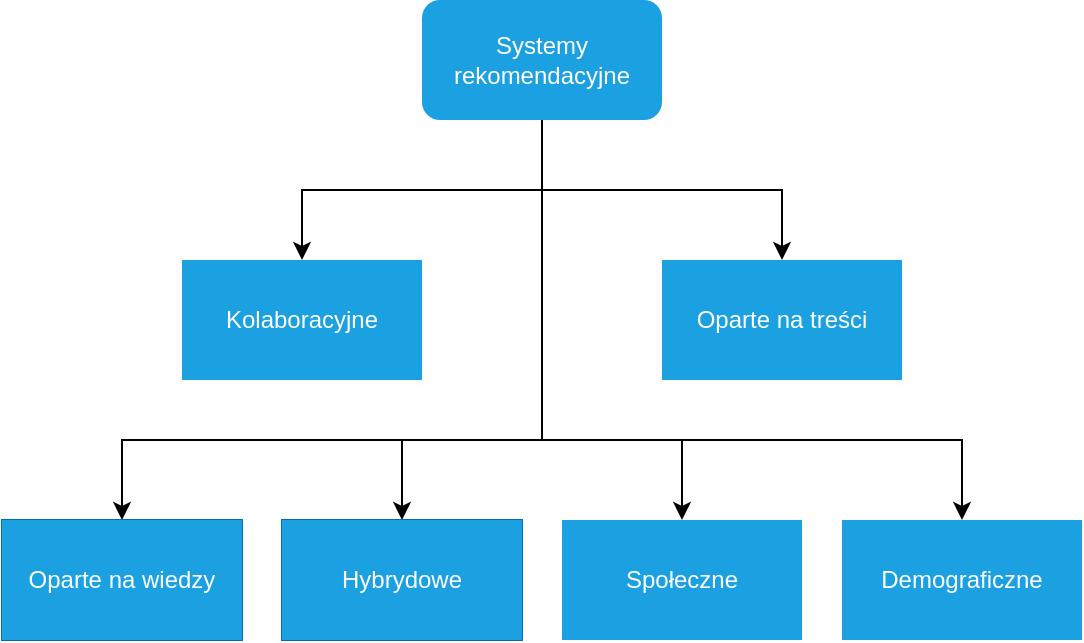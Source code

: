 <mxfile version="20.8.20" type="device"><diagram name="Strona-1" id="2zwAuNflAOSM4gL-gg_q"><mxGraphModel dx="941" dy="460" grid="1" gridSize="10" guides="1" tooltips="1" connect="1" arrows="1" fold="1" page="1" pageScale="1" pageWidth="827" pageHeight="1169" math="0" shadow="0"><root><mxCell id="0"/><mxCell id="1" parent="0"/><mxCell id="Yse_Oh_DyUQpoiQ3aZGo-24" style="edgeStyle=orthogonalEdgeStyle;rounded=0;orthogonalLoop=1;jettySize=auto;html=1;exitX=0.5;exitY=1;exitDx=0;exitDy=0;fontFamily=Helvetica;" edge="1" parent="1" source="Yse_Oh_DyUQpoiQ3aZGo-2" target="Yse_Oh_DyUQpoiQ3aZGo-3"><mxGeometry relative="1" as="geometry"/></mxCell><mxCell id="Yse_Oh_DyUQpoiQ3aZGo-25" style="edgeStyle=orthogonalEdgeStyle;rounded=0;orthogonalLoop=1;jettySize=auto;html=1;exitX=0.5;exitY=1;exitDx=0;exitDy=0;entryX=0.5;entryY=0;entryDx=0;entryDy=0;fontFamily=Helvetica;" edge="1" parent="1" source="Yse_Oh_DyUQpoiQ3aZGo-2" target="Yse_Oh_DyUQpoiQ3aZGo-8"><mxGeometry relative="1" as="geometry"/></mxCell><mxCell id="Yse_Oh_DyUQpoiQ3aZGo-26" style="edgeStyle=orthogonalEdgeStyle;rounded=0;orthogonalLoop=1;jettySize=auto;html=1;exitX=0.5;exitY=1;exitDx=0;exitDy=0;fontFamily=Helvetica;entryX=0.5;entryY=0;entryDx=0;entryDy=0;" edge="1" parent="1" source="Yse_Oh_DyUQpoiQ3aZGo-2" target="Yse_Oh_DyUQpoiQ3aZGo-9"><mxGeometry relative="1" as="geometry"><mxPoint x="360" y="210" as="targetPoint"/><Array as="points"><mxPoint x="360" y="230"/><mxPoint x="290" y="230"/></Array></mxGeometry></mxCell><mxCell id="Yse_Oh_DyUQpoiQ3aZGo-27" style="edgeStyle=orthogonalEdgeStyle;rounded=0;orthogonalLoop=1;jettySize=auto;html=1;exitX=0.5;exitY=1;exitDx=0;exitDy=0;entryX=0.5;entryY=0;entryDx=0;entryDy=0;fontFamily=Helvetica;" edge="1" parent="1" source="Yse_Oh_DyUQpoiQ3aZGo-2" target="Yse_Oh_DyUQpoiQ3aZGo-6"><mxGeometry relative="1" as="geometry"><Array as="points"><mxPoint x="360" y="230"/><mxPoint x="430" y="230"/></Array></mxGeometry></mxCell><mxCell id="Yse_Oh_DyUQpoiQ3aZGo-28" style="edgeStyle=orthogonalEdgeStyle;rounded=0;orthogonalLoop=1;jettySize=auto;html=1;exitX=0.5;exitY=1;exitDx=0;exitDy=0;entryX=0.5;entryY=0;entryDx=0;entryDy=0;fontFamily=Helvetica;" edge="1" parent="1" source="Yse_Oh_DyUQpoiQ3aZGo-2" target="Yse_Oh_DyUQpoiQ3aZGo-7"><mxGeometry relative="1" as="geometry"><Array as="points"><mxPoint x="360" y="230"/><mxPoint x="150" y="230"/></Array></mxGeometry></mxCell><mxCell id="Yse_Oh_DyUQpoiQ3aZGo-29" style="edgeStyle=orthogonalEdgeStyle;rounded=0;orthogonalLoop=1;jettySize=auto;html=1;exitX=0.5;exitY=1;exitDx=0;exitDy=0;entryX=0.5;entryY=0;entryDx=0;entryDy=0;fontFamily=Helvetica;" edge="1" parent="1" source="Yse_Oh_DyUQpoiQ3aZGo-2" target="Yse_Oh_DyUQpoiQ3aZGo-5"><mxGeometry relative="1" as="geometry"><Array as="points"><mxPoint x="360" y="230"/><mxPoint x="570" y="230"/></Array></mxGeometry></mxCell><mxCell id="Yse_Oh_DyUQpoiQ3aZGo-2" value="Systemy rekomendacyjne" style="rounded=1;whiteSpace=wrap;html=1;fontFamily=Helvetica;fillColor=#1ba1e2;fontColor=#ffffff;strokeColor=none;" vertex="1" parent="1"><mxGeometry x="300" y="10" width="120" height="60" as="geometry"/></mxCell><mxCell id="Yse_Oh_DyUQpoiQ3aZGo-3" value="Kolaboracyjne" style="rounded=0;whiteSpace=wrap;html=1;fontFamily=Helvetica;fillColor=#1ba1e2;strokeColor=none;fontColor=#ffffff;" vertex="1" parent="1"><mxGeometry x="180" y="140" width="120" height="60" as="geometry"/></mxCell><mxCell id="Yse_Oh_DyUQpoiQ3aZGo-5" value="Demograficzne" style="rounded=0;whiteSpace=wrap;html=1;fontFamily=Helvetica;fillColor=#1ba1e2;strokeColor=none;fontColor=#ffffff;fillStyle=auto;glass=0;" vertex="1" parent="1"><mxGeometry x="510" y="270" width="120" height="60" as="geometry"/></mxCell><mxCell id="Yse_Oh_DyUQpoiQ3aZGo-6" value="Społeczne" style="rounded=0;whiteSpace=wrap;html=1;fontFamily=Helvetica;fillColor=#1ba1e2;strokeColor=none;fontColor=#ffffff;" vertex="1" parent="1"><mxGeometry x="370" y="270" width="120" height="60" as="geometry"/></mxCell><mxCell id="Yse_Oh_DyUQpoiQ3aZGo-7" value="Oparte na wiedzy" style="rounded=0;whiteSpace=wrap;html=1;fontFamily=Helvetica;fillColor=#1ba1e2;strokeColor=#006EAF;fontColor=#ffffff;" vertex="1" parent="1"><mxGeometry x="90" y="270" width="120" height="60" as="geometry"/></mxCell><mxCell id="Yse_Oh_DyUQpoiQ3aZGo-8" value="Oparte na treści" style="rounded=0;whiteSpace=wrap;html=1;fontFamily=Helvetica;fillColor=#1ba1e2;strokeColor=none;fontColor=#ffffff;" vertex="1" parent="1"><mxGeometry x="420" y="140" width="120" height="60" as="geometry"/></mxCell><mxCell id="Yse_Oh_DyUQpoiQ3aZGo-9" value="Hybrydowe" style="rounded=0;whiteSpace=wrap;html=1;fontFamily=Helvetica;fillColor=#1ba1e2;strokeColor=#006EAF;fontColor=#ffffff;" vertex="1" parent="1"><mxGeometry x="230" y="270" width="120" height="60" as="geometry"/></mxCell><mxCell id="Yse_Oh_DyUQpoiQ3aZGo-32" value="Oparte na wiedzy" style="rounded=0;whiteSpace=wrap;html=1;fontFamily=Helvetica;fillColor=#1ba1e2;strokeColor=none;fontColor=#ffffff;" vertex="1" parent="1"><mxGeometry x="90" y="270" width="120" height="60" as="geometry"/></mxCell><mxCell id="Yse_Oh_DyUQpoiQ3aZGo-33" value="Hybrydowe" style="rounded=0;whiteSpace=wrap;html=1;fontFamily=Helvetica;fillColor=#1ba1e2;strokeColor=none;fontColor=#ffffff;" vertex="1" parent="1"><mxGeometry x="230" y="270" width="120" height="60" as="geometry"/></mxCell></root></mxGraphModel></diagram></mxfile>